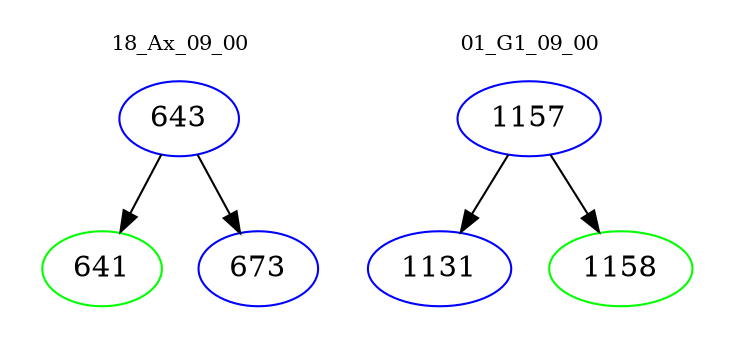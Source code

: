 digraph{
subgraph cluster_0 {
color = white
label = "18_Ax_09_00";
fontsize=10;
T0_643 [label="643", color="blue"]
T0_643 -> T0_641 [color="black"]
T0_641 [label="641", color="green"]
T0_643 -> T0_673 [color="black"]
T0_673 [label="673", color="blue"]
}
subgraph cluster_1 {
color = white
label = "01_G1_09_00";
fontsize=10;
T1_1157 [label="1157", color="blue"]
T1_1157 -> T1_1131 [color="black"]
T1_1131 [label="1131", color="blue"]
T1_1157 -> T1_1158 [color="black"]
T1_1158 [label="1158", color="green"]
}
}

